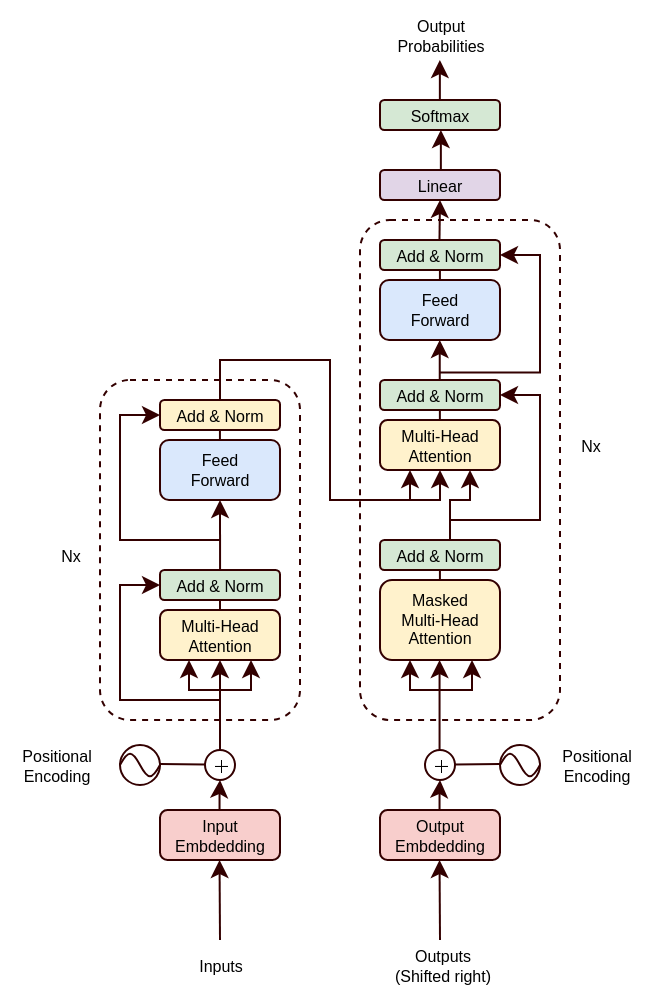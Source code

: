 <mxfile version="20.3.0" type="device"><diagram id="qrNxBlPokwFbTJUHUt59" name="Page-1"><mxGraphModel dx="882" dy="1128" grid="1" gridSize="5" guides="1" tooltips="1" connect="1" arrows="1" fold="1" page="1" pageScale="1" pageWidth="827" pageHeight="1169" math="1" shadow="0"><root><mxCell id="0"/><mxCell id="1" parent="0"/><mxCell id="ZnvVSC9MkwT4b1MlkUZp-49" value="" style="rounded=1;whiteSpace=wrap;html=1;strokeColor=#330000;strokeWidth=1;fontSize=8;fillColor=none;dashed=1;" vertex="1" parent="1"><mxGeometry x="180" y="110" width="100" height="250" as="geometry"/></mxCell><mxCell id="ZnvVSC9MkwT4b1MlkUZp-38" value="" style="rounded=1;whiteSpace=wrap;html=1;strokeColor=#330000;strokeWidth=1;fontSize=8;fillColor=none;dashed=1;" vertex="1" parent="1"><mxGeometry x="50" y="190" width="100" height="170" as="geometry"/></mxCell><mxCell id="ZnvVSC9MkwT4b1MlkUZp-3" value="Input Embdedding" style="rounded=1;whiteSpace=wrap;html=1;strokeColor=#330000;strokeWidth=1;fillColor=#f8cecc;fontSize=8;" vertex="1" parent="1"><mxGeometry x="80" y="405" width="60" height="25" as="geometry"/></mxCell><mxCell id="ZnvVSC9MkwT4b1MlkUZp-4" value="Output Embdedding" style="rounded=1;whiteSpace=wrap;html=1;strokeColor=#330000;strokeWidth=1;fillColor=#f8cecc;fontSize=8;" vertex="1" parent="1"><mxGeometry x="190" y="405" width="60" height="25" as="geometry"/></mxCell><mxCell id="ZnvVSC9MkwT4b1MlkUZp-5" value="" style="endArrow=classic;html=1;rounded=0;fontSize=8;strokeWidth=1;strokeColor=#330000;" edge="1" parent="1"><mxGeometry width="50" height="50" relative="1" as="geometry"><mxPoint x="110" y="470" as="sourcePoint"/><mxPoint x="109.77" y="430" as="targetPoint"/></mxGeometry></mxCell><mxCell id="ZnvVSC9MkwT4b1MlkUZp-6" value="" style="endArrow=classic;html=1;rounded=0;fontSize=8;strokeWidth=1;strokeColor=#330000;" edge="1" parent="1"><mxGeometry width="50" height="50" relative="1" as="geometry"><mxPoint x="220" y="470" as="sourcePoint"/><mxPoint x="219.77" y="430" as="targetPoint"/></mxGeometry></mxCell><mxCell id="ZnvVSC9MkwT4b1MlkUZp-7" value="" style="endArrow=classic;html=1;rounded=0;fontSize=8;strokeWidth=1;strokeColor=#330000;" edge="1" parent="1"><mxGeometry width="50" height="50" relative="1" as="geometry"><mxPoint x="109.77" y="405" as="sourcePoint"/><mxPoint x="110" y="390" as="targetPoint"/><Array as="points"><mxPoint x="109.77" y="395"/></Array></mxGeometry></mxCell><mxCell id="ZnvVSC9MkwT4b1MlkUZp-10" value="" style="endArrow=classic;html=1;rounded=0;fontSize=8;strokeWidth=1;strokeColor=#330000;" edge="1" parent="1"><mxGeometry width="50" height="50" relative="1" as="geometry"><mxPoint x="219.77" y="405" as="sourcePoint"/><mxPoint x="220" y="390" as="targetPoint"/><Array as="points"><mxPoint x="219.77" y="395"/></Array></mxGeometry></mxCell><mxCell id="ZnvVSC9MkwT4b1MlkUZp-11" value="$$+$$" style="ellipse;whiteSpace=wrap;html=1;aspect=fixed;strokeColor=#330000;strokeWidth=1;fontSize=8;" vertex="1" parent="1"><mxGeometry x="102.5" y="375" width="15" height="15" as="geometry"/></mxCell><mxCell id="ZnvVSC9MkwT4b1MlkUZp-12" value="$$+$$" style="ellipse;whiteSpace=wrap;html=1;aspect=fixed;strokeColor=#330000;strokeWidth=1;fontSize=8;" vertex="1" parent="1"><mxGeometry x="212.5" y="375" width="15" height="15" as="geometry"/></mxCell><mxCell id="ZnvVSC9MkwT4b1MlkUZp-13" value="" style="endArrow=none;html=1;rounded=0;fontSize=8;strokeWidth=1;strokeColor=#330000;" edge="1" parent="1"><mxGeometry width="50" height="50" relative="1" as="geometry"><mxPoint x="80" y="382" as="sourcePoint"/><mxPoint x="102.5" y="382.23" as="targetPoint"/></mxGeometry></mxCell><mxCell id="ZnvVSC9MkwT4b1MlkUZp-14" value="" style="endArrow=none;html=1;rounded=0;fontSize=8;strokeWidth=1;strokeColor=#330000;" edge="1" parent="1"><mxGeometry width="50" height="50" relative="1" as="geometry"><mxPoint x="227.5" y="382.23" as="sourcePoint"/><mxPoint x="250" y="382" as="targetPoint"/></mxGeometry></mxCell><mxCell id="ZnvVSC9MkwT4b1MlkUZp-15" value="" style="ellipse;whiteSpace=wrap;html=1;aspect=fixed;strokeColor=#330000;strokeWidth=1;fontSize=8;" vertex="1" parent="1"><mxGeometry x="60" y="372.5" width="20" height="20" as="geometry"/></mxCell><mxCell id="ZnvVSC9MkwT4b1MlkUZp-16" value="" style="ellipse;whiteSpace=wrap;html=1;aspect=fixed;strokeColor=#330000;strokeWidth=1;fontSize=8;" vertex="1" parent="1"><mxGeometry x="250" y="372.5" width="20" height="20" as="geometry"/></mxCell><mxCell id="ZnvVSC9MkwT4b1MlkUZp-17" value="" style="pointerEvents=1;verticalLabelPosition=bottom;shadow=0;dashed=0;align=center;html=1;verticalAlign=top;shape=mxgraph.electrical.waveforms.sine_wave;strokeColor=#330000;strokeWidth=1;fontSize=5;" vertex="1" parent="1"><mxGeometry x="60" y="375" width="20" height="15" as="geometry"/></mxCell><mxCell id="ZnvVSC9MkwT4b1MlkUZp-18" value="" style="pointerEvents=1;verticalLabelPosition=bottom;shadow=0;dashed=0;align=center;html=1;verticalAlign=top;shape=mxgraph.electrical.waveforms.sine_wave;strokeColor=#330000;strokeWidth=1;fontSize=5;" vertex="1" parent="1"><mxGeometry x="250" y="375" width="20" height="15" as="geometry"/></mxCell><mxCell id="ZnvVSC9MkwT4b1MlkUZp-19" value="" style="endArrow=classic;html=1;rounded=0;fontSize=5;exitX=0.5;exitY=0;exitDx=0;exitDy=0;strokeWidth=1;strokeColor=#330000;" edge="1" parent="1" source="ZnvVSC9MkwT4b1MlkUZp-11"><mxGeometry width="50" height="50" relative="1" as="geometry"><mxPoint x="205" y="395" as="sourcePoint"/><mxPoint x="110" y="330" as="targetPoint"/></mxGeometry></mxCell><mxCell id="ZnvVSC9MkwT4b1MlkUZp-20" value="" style="endArrow=classic;html=1;rounded=0;fontSize=5;exitX=0.5;exitY=0;exitDx=0;exitDy=0;strokeWidth=1;strokeColor=#330000;" edge="1" parent="1"><mxGeometry width="50" height="50" relative="1" as="geometry"><mxPoint x="219.78" y="375" as="sourcePoint"/><mxPoint x="219.78" y="330" as="targetPoint"/></mxGeometry></mxCell><mxCell id="ZnvVSC9MkwT4b1MlkUZp-21" value="Multi-Head&lt;br&gt;Attention" style="rounded=1;whiteSpace=wrap;html=1;strokeColor=#330000;strokeWidth=1;fillColor=#fff2cc;fontSize=8;" vertex="1" parent="1"><mxGeometry x="80" y="305" width="60" height="25" as="geometry"/></mxCell><mxCell id="ZnvVSC9MkwT4b1MlkUZp-22" value="Masked&lt;br&gt;Multi-Head&lt;br&gt;Attention" style="rounded=1;whiteSpace=wrap;html=1;strokeColor=#330000;strokeWidth=1;fillColor=#fff2cc;fontSize=8;" vertex="1" parent="1"><mxGeometry x="190" y="290" width="60" height="40" as="geometry"/></mxCell><mxCell id="ZnvVSC9MkwT4b1MlkUZp-23" value="" style="endArrow=none;html=1;rounded=0;fontSize=5;exitX=0.5;exitY=0;exitDx=0;exitDy=0;strokeWidth=1;strokeColor=#330000;" edge="1" parent="1" source="ZnvVSC9MkwT4b1MlkUZp-21"><mxGeometry width="50" height="50" relative="1" as="geometry"><mxPoint x="109.94" y="300" as="sourcePoint"/><mxPoint x="110" y="300" as="targetPoint"/></mxGeometry></mxCell><mxCell id="ZnvVSC9MkwT4b1MlkUZp-26" value="" style="endArrow=none;html=1;rounded=0;fontSize=5;exitX=0.5;exitY=0;exitDx=0;exitDy=0;strokeWidth=1;strokeColor=#330000;" edge="1" parent="1"><mxGeometry width="50" height="50" relative="1" as="geometry"><mxPoint x="219.96" y="290" as="sourcePoint"/><mxPoint x="219.96" y="285" as="targetPoint"/></mxGeometry></mxCell><mxCell id="ZnvVSC9MkwT4b1MlkUZp-27" value="Add &amp;amp; Norm" style="rounded=1;whiteSpace=wrap;html=1;strokeColor=#330000;strokeWidth=1;fontSize=8;fillColor=#d5e8d4;" vertex="1" parent="1"><mxGeometry x="80" y="285" width="60" height="15" as="geometry"/></mxCell><mxCell id="ZnvVSC9MkwT4b1MlkUZp-28" value="Add &amp;amp; Norm" style="rounded=1;whiteSpace=wrap;html=1;strokeColor=#330000;strokeWidth=1;fontSize=8;fillColor=#d5e8d4;" vertex="1" parent="1"><mxGeometry x="190" y="270" width="60" height="15" as="geometry"/></mxCell><mxCell id="ZnvVSC9MkwT4b1MlkUZp-29" value="" style="endArrow=classic;html=1;rounded=0;fontSize=8;strokeWidth=1;strokeColor=#330000;" edge="1" parent="1"><mxGeometry width="50" height="50" relative="1" as="geometry"><mxPoint x="110.04" y="285" as="sourcePoint"/><mxPoint x="110" y="250" as="targetPoint"/></mxGeometry></mxCell><mxCell id="ZnvVSC9MkwT4b1MlkUZp-30" value="Feed&lt;br&gt;Forward" style="rounded=1;whiteSpace=wrap;html=1;strokeColor=#330000;strokeWidth=1;fontSize=8;fillColor=#dae8fc;" vertex="1" parent="1"><mxGeometry x="80" y="220" width="60" height="30" as="geometry"/></mxCell><mxCell id="ZnvVSC9MkwT4b1MlkUZp-31" value="Add &amp;amp; Norm" style="rounded=1;whiteSpace=wrap;html=1;strokeColor=#330000;strokeWidth=1;fontSize=8;fillColor=#fff2cc;" vertex="1" parent="1"><mxGeometry x="80" y="200" width="60" height="15" as="geometry"/></mxCell><mxCell id="ZnvVSC9MkwT4b1MlkUZp-32" value="" style="endArrow=none;html=1;rounded=0;fontSize=5;exitX=0.5;exitY=0;exitDx=0;exitDy=0;strokeWidth=1;strokeColor=#330000;" edge="1" parent="1"><mxGeometry width="50" height="50" relative="1" as="geometry"><mxPoint x="109.97" y="220" as="sourcePoint"/><mxPoint x="109.97" y="215" as="targetPoint"/></mxGeometry></mxCell><mxCell id="ZnvVSC9MkwT4b1MlkUZp-33" value="" style="edgeStyle=elbowEdgeStyle;elbow=horizontal;endArrow=classic;html=1;rounded=0;fontSize=8;strokeWidth=1;strokeColor=#330000;" edge="1" parent="1"><mxGeometry width="50" height="50" relative="1" as="geometry"><mxPoint x="110" y="350" as="sourcePoint"/><mxPoint x="80" y="292.5" as="targetPoint"/><Array as="points"><mxPoint x="60" y="320"/></Array></mxGeometry></mxCell><mxCell id="ZnvVSC9MkwT4b1MlkUZp-34" value="" style="edgeStyle=elbowEdgeStyle;elbow=horizontal;endArrow=classic;html=1;rounded=0;fontSize=8;entryX=0;entryY=0.5;entryDx=0;entryDy=0;strokeWidth=1;strokeColor=#330000;" edge="1" parent="1" target="ZnvVSC9MkwT4b1MlkUZp-31"><mxGeometry width="50" height="50" relative="1" as="geometry"><mxPoint x="110.0" y="270" as="sourcePoint"/><mxPoint x="80.0" y="212.5" as="targetPoint"/><Array as="points"><mxPoint x="60" y="240"/></Array></mxGeometry></mxCell><mxCell id="ZnvVSC9MkwT4b1MlkUZp-35" value="Multi-Head&lt;br&gt;Attention" style="rounded=1;whiteSpace=wrap;html=1;strokeColor=#330000;strokeWidth=1;fillColor=#fff2cc;fontSize=8;" vertex="1" parent="1"><mxGeometry x="190" y="210" width="60" height="25" as="geometry"/></mxCell><mxCell id="ZnvVSC9MkwT4b1MlkUZp-36" value="Add &amp;amp; Norm" style="rounded=1;whiteSpace=wrap;html=1;strokeColor=#330000;strokeWidth=1;fontSize=8;fillColor=#d5e8d4;" vertex="1" parent="1"><mxGeometry x="190" y="190" width="60" height="15" as="geometry"/></mxCell><mxCell id="ZnvVSC9MkwT4b1MlkUZp-37" value="" style="endArrow=none;html=1;rounded=0;fontSize=5;exitX=0.5;exitY=0;exitDx=0;exitDy=0;strokeWidth=1;strokeColor=#330000;" edge="1" parent="1"><mxGeometry width="50" height="50" relative="1" as="geometry"><mxPoint x="219.94" y="210" as="sourcePoint"/><mxPoint x="219.94" y="205" as="targetPoint"/></mxGeometry></mxCell><mxCell id="ZnvVSC9MkwT4b1MlkUZp-39" value="" style="edgeStyle=elbowEdgeStyle;elbow=vertical;endArrow=classic;html=1;rounded=0;fontSize=8;entryX=0.75;entryY=1;entryDx=0;entryDy=0;strokeWidth=1;strokeColor=#330000;" edge="1" parent="1" target="ZnvVSC9MkwT4b1MlkUZp-35"><mxGeometry width="50" height="50" relative="1" as="geometry"><mxPoint x="225" y="270" as="sourcePoint"/><mxPoint x="275" y="235" as="targetPoint"/><Array as="points"><mxPoint x="230" y="250"/></Array></mxGeometry></mxCell><mxCell id="ZnvVSC9MkwT4b1MlkUZp-41" value="" style="edgeStyle=elbowEdgeStyle;elbow=horizontal;endArrow=classic;html=1;rounded=0;fontSize=8;entryX=1;entryY=0.5;entryDx=0;entryDy=0;strokeWidth=1;strokeColor=#330000;" edge="1" parent="1" target="ZnvVSC9MkwT4b1MlkUZp-36"><mxGeometry width="50" height="50" relative="1" as="geometry"><mxPoint x="225" y="260" as="sourcePoint"/><mxPoint x="255" y="206.25" as="targetPoint"/><Array as="points"><mxPoint x="270" y="230"/></Array></mxGeometry></mxCell><mxCell id="ZnvVSC9MkwT4b1MlkUZp-42" value="" style="endArrow=classic;html=1;rounded=0;fontSize=8;strokeWidth=1;strokeColor=#330000;" edge="1" parent="1"><mxGeometry width="50" height="50" relative="1" as="geometry"><mxPoint x="219.87" y="190" as="sourcePoint"/><mxPoint x="219.87" y="170" as="targetPoint"/></mxGeometry></mxCell><mxCell id="ZnvVSC9MkwT4b1MlkUZp-43" value="Feed&lt;br&gt;Forward" style="rounded=1;whiteSpace=wrap;html=1;strokeColor=#330000;strokeWidth=1;fontSize=8;fillColor=#dae8fc;" vertex="1" parent="1"><mxGeometry x="190" y="140" width="60" height="30" as="geometry"/></mxCell><mxCell id="ZnvVSC9MkwT4b1MlkUZp-44" value="Add &amp;amp; Norm" style="rounded=1;whiteSpace=wrap;html=1;strokeColor=#330000;strokeWidth=1;fontSize=8;fillColor=#d5e8d4;" vertex="1" parent="1"><mxGeometry x="190" y="120" width="60" height="15" as="geometry"/></mxCell><mxCell id="ZnvVSC9MkwT4b1MlkUZp-47" value="" style="endArrow=none;html=1;rounded=0;fontSize=5;exitX=0.5;exitY=0;exitDx=0;exitDy=0;strokeWidth=1;strokeColor=#330000;" edge="1" parent="1"><mxGeometry width="50" height="50" relative="1" as="geometry"><mxPoint x="219.96" y="140" as="sourcePoint"/><mxPoint x="219.96" y="135" as="targetPoint"/></mxGeometry></mxCell><mxCell id="ZnvVSC9MkwT4b1MlkUZp-48" value="" style="edgeStyle=elbowEdgeStyle;elbow=horizontal;endArrow=classic;html=1;rounded=0;fontSize=8;entryX=1;entryY=0.5;entryDx=0;entryDy=0;strokeWidth=1;strokeColor=#330000;" edge="1" parent="1" target="ZnvVSC9MkwT4b1MlkUZp-44"><mxGeometry width="50" height="50" relative="1" as="geometry"><mxPoint x="220" y="186.25" as="sourcePoint"/><mxPoint x="245" y="120" as="targetPoint"/><Array as="points"><mxPoint x="270" y="156.25"/></Array></mxGeometry></mxCell><mxCell id="ZnvVSC9MkwT4b1MlkUZp-55" value="" style="edgeStyle=elbowEdgeStyle;elbow=vertical;endArrow=none;html=1;rounded=0;fontSize=8;endFill=0;strokeWidth=1;strokeColor=#330000;" edge="1" parent="1"><mxGeometry width="50" height="50" relative="1" as="geometry"><mxPoint x="110" y="200" as="sourcePoint"/><mxPoint x="165" y="250" as="targetPoint"/><Array as="points"><mxPoint x="140" y="180"/></Array></mxGeometry></mxCell><mxCell id="ZnvVSC9MkwT4b1MlkUZp-59" value="" style="edgeStyle=elbowEdgeStyle;elbow=vertical;endArrow=classic;html=1;rounded=0;fontSize=8;entryX=0.5;entryY=1;entryDx=0;entryDy=0;strokeWidth=1;strokeColor=#330000;" edge="1" parent="1" target="ZnvVSC9MkwT4b1MlkUZp-35"><mxGeometry width="50" height="50" relative="1" as="geometry"><mxPoint x="165" y="230" as="sourcePoint"/><mxPoint x="215" y="240" as="targetPoint"/><Array as="points"><mxPoint x="185" y="250"/></Array></mxGeometry></mxCell><mxCell id="ZnvVSC9MkwT4b1MlkUZp-60" value="" style="endArrow=classic;html=1;rounded=0;fontSize=8;strokeWidth=1;strokeColor=#330000;" edge="1" parent="1"><mxGeometry width="50" height="50" relative="1" as="geometry"><mxPoint x="205" y="250" as="sourcePoint"/><mxPoint x="205" y="235" as="targetPoint"/></mxGeometry></mxCell><mxCell id="ZnvVSC9MkwT4b1MlkUZp-62" value="" style="endArrow=classic;html=1;rounded=0;fontSize=8;strokeWidth=1;strokeColor=#330000;" edge="1" parent="1"><mxGeometry width="50" height="50" relative="1" as="geometry"><mxPoint x="219.74" y="120" as="sourcePoint"/><mxPoint x="220" y="100" as="targetPoint"/></mxGeometry></mxCell><mxCell id="ZnvVSC9MkwT4b1MlkUZp-63" value="Linear" style="rounded=1;whiteSpace=wrap;html=1;strokeColor=#330000;strokeWidth=1;fontSize=8;fillColor=#e1d5e7;" vertex="1" parent="1"><mxGeometry x="190" y="85" width="60" height="15" as="geometry"/></mxCell><mxCell id="ZnvVSC9MkwT4b1MlkUZp-64" value="" style="endArrow=classic;html=1;rounded=0;fontSize=8;strokeWidth=1;strokeColor=#330000;" edge="1" parent="1"><mxGeometry width="50" height="50" relative="1" as="geometry"><mxPoint x="220.43" y="85" as="sourcePoint"/><mxPoint x="220.43" y="65.0" as="targetPoint"/></mxGeometry></mxCell><mxCell id="ZnvVSC9MkwT4b1MlkUZp-65" value="Softmax" style="rounded=1;whiteSpace=wrap;html=1;strokeColor=#330000;strokeWidth=1;fontSize=8;fillColor=#d5e8d4;" vertex="1" parent="1"><mxGeometry x="190" y="50" width="60" height="15" as="geometry"/></mxCell><mxCell id="ZnvVSC9MkwT4b1MlkUZp-66" value="" style="endArrow=classic;html=1;rounded=0;fontSize=8;strokeWidth=1;strokeColor=#330000;" edge="1" parent="1"><mxGeometry width="50" height="50" relative="1" as="geometry"><mxPoint x="219.93" y="50" as="sourcePoint"/><mxPoint x="219.93" y="30.0" as="targetPoint"/></mxGeometry></mxCell><mxCell id="ZnvVSC9MkwT4b1MlkUZp-68" value="Nx" style="text;html=1;resizable=0;autosize=1;align=center;verticalAlign=middle;points=[];fillColor=none;strokeColor=none;rounded=0;dashed=1;strokeWidth=1;fontSize=8;" vertex="1" parent="1"><mxGeometry x="280" y="210" width="30" height="25" as="geometry"/></mxCell><mxCell id="ZnvVSC9MkwT4b1MlkUZp-69" value="Nx" style="text;html=1;resizable=0;autosize=1;align=center;verticalAlign=middle;points=[];fillColor=none;strokeColor=none;rounded=0;dashed=1;strokeWidth=1;fontSize=8;" vertex="1" parent="1"><mxGeometry x="20" y="265" width="30" height="25" as="geometry"/></mxCell><mxCell id="ZnvVSC9MkwT4b1MlkUZp-70" value="Positional&lt;br&gt;Encoding" style="text;html=1;resizable=0;autosize=1;align=center;verticalAlign=middle;points=[];fillColor=none;strokeColor=none;rounded=0;dashed=1;strokeWidth=1;fontSize=8;" vertex="1" parent="1"><mxGeometry x="270" y="365" width="55" height="35" as="geometry"/></mxCell><mxCell id="ZnvVSC9MkwT4b1MlkUZp-71" value="Positional&lt;br&gt;Encoding" style="text;html=1;resizable=0;autosize=1;align=center;verticalAlign=middle;points=[];fillColor=none;strokeColor=none;rounded=0;dashed=1;strokeWidth=0;fontSize=8;" vertex="1" parent="1"><mxGeometry y="365" width="55" height="35" as="geometry"/></mxCell><mxCell id="ZnvVSC9MkwT4b1MlkUZp-72" value="Inputs" style="text;html=1;resizable=0;autosize=1;align=center;verticalAlign=middle;points=[];fillColor=none;strokeColor=none;rounded=0;dashed=1;strokeWidth=1;fontSize=8;" vertex="1" parent="1"><mxGeometry x="87.5" y="470" width="45" height="25" as="geometry"/></mxCell><mxCell id="ZnvVSC9MkwT4b1MlkUZp-73" value="Outputs&lt;br&gt;(Shifted right)" style="text;html=1;resizable=0;autosize=1;align=center;verticalAlign=middle;points=[];fillColor=none;strokeColor=none;rounded=0;dashed=1;strokeWidth=1;fontSize=8;" vertex="1" parent="1"><mxGeometry x="185.5" y="465" width="70" height="35" as="geometry"/></mxCell><mxCell id="ZnvVSC9MkwT4b1MlkUZp-74" value="Output&lt;br&gt;Probabilities" style="text;html=1;resizable=0;autosize=1;align=center;verticalAlign=middle;points=[];fillColor=none;strokeColor=none;rounded=0;dashed=1;strokeWidth=1;fontSize=8;" vertex="1" parent="1"><mxGeometry x="187.5" width="65" height="35" as="geometry"/></mxCell><mxCell id="ZnvVSC9MkwT4b1MlkUZp-76" value="" style="edgeStyle=elbowEdgeStyle;elbow=vertical;endArrow=classic;html=1;rounded=0;fontSize=8;startArrow=classic;startFill=1;strokeWidth=1;strokeColor=#330000;" edge="1" parent="1"><mxGeometry width="50" height="50" relative="1" as="geometry"><mxPoint x="94.5" y="330" as="sourcePoint"/><mxPoint x="125.5" y="330" as="targetPoint"/><Array as="points"><mxPoint x="109.5" y="345"/></Array></mxGeometry></mxCell><mxCell id="ZnvVSC9MkwT4b1MlkUZp-77" value="" style="edgeStyle=elbowEdgeStyle;elbow=vertical;endArrow=classic;html=1;rounded=0;fontSize=8;startArrow=classic;startFill=1;strokeWidth=1;strokeColor=#330000;" edge="1" parent="1"><mxGeometry width="50" height="50" relative="1" as="geometry"><mxPoint x="205" y="330" as="sourcePoint"/><mxPoint x="236" y="330" as="targetPoint"/><Array as="points"><mxPoint x="220" y="345"/></Array></mxGeometry></mxCell></root></mxGraphModel></diagram></mxfile>